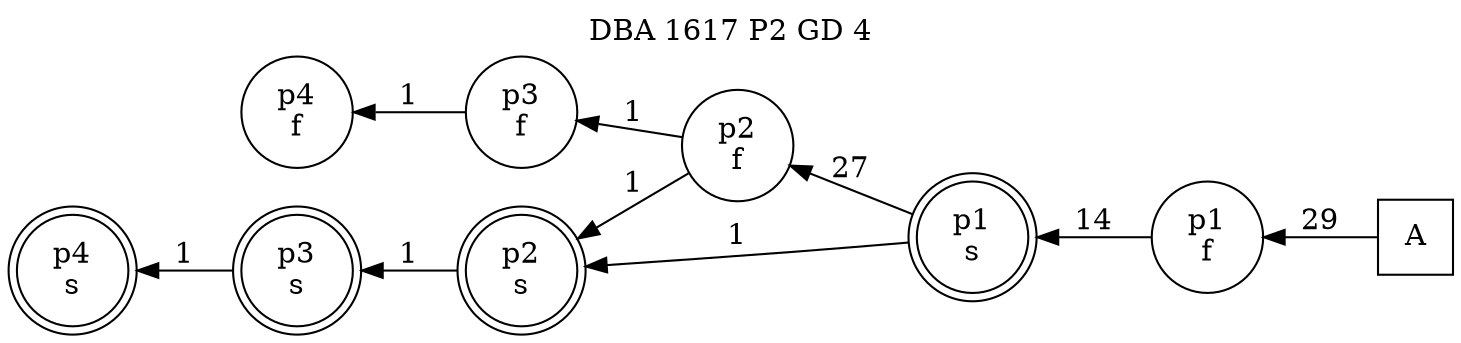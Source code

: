 digraph DBA_1617_P2_GD_4_GOOD {
labelloc="tl"
label= " DBA 1617 P2 GD 4 "
rankdir="RL";
graph [ size=" 10 , 10 !"]

"A" [shape="square" label="A"]
"p1_f" [shape="circle" label="p1
f"]
"p1_s" [shape="doublecircle" label="p1
s"]
"p2_f" [shape="circle" label="p2
f"]
"p3_f" [shape="circle" label="p3
f"]
"p4_f" [shape="circle" label="p4
f"]
"p2_s" [shape="doublecircle" label="p2
s"]
"p3_s" [shape="doublecircle" label="p3
s"]
"p4_s" [shape="doublecircle" label="p4
s"]
"A" -> "p1_f" [ label=29]
"p1_f" -> "p1_s" [ label=14]
"p1_s" -> "p2_f" [ label=27]
"p1_s" -> "p2_s" [ label=1]
"p2_f" -> "p3_f" [ label=1]
"p2_f" -> "p2_s" [ label=1]
"p3_f" -> "p4_f" [ label=1]
"p2_s" -> "p3_s" [ label=1]
"p3_s" -> "p4_s" [ label=1]
}
